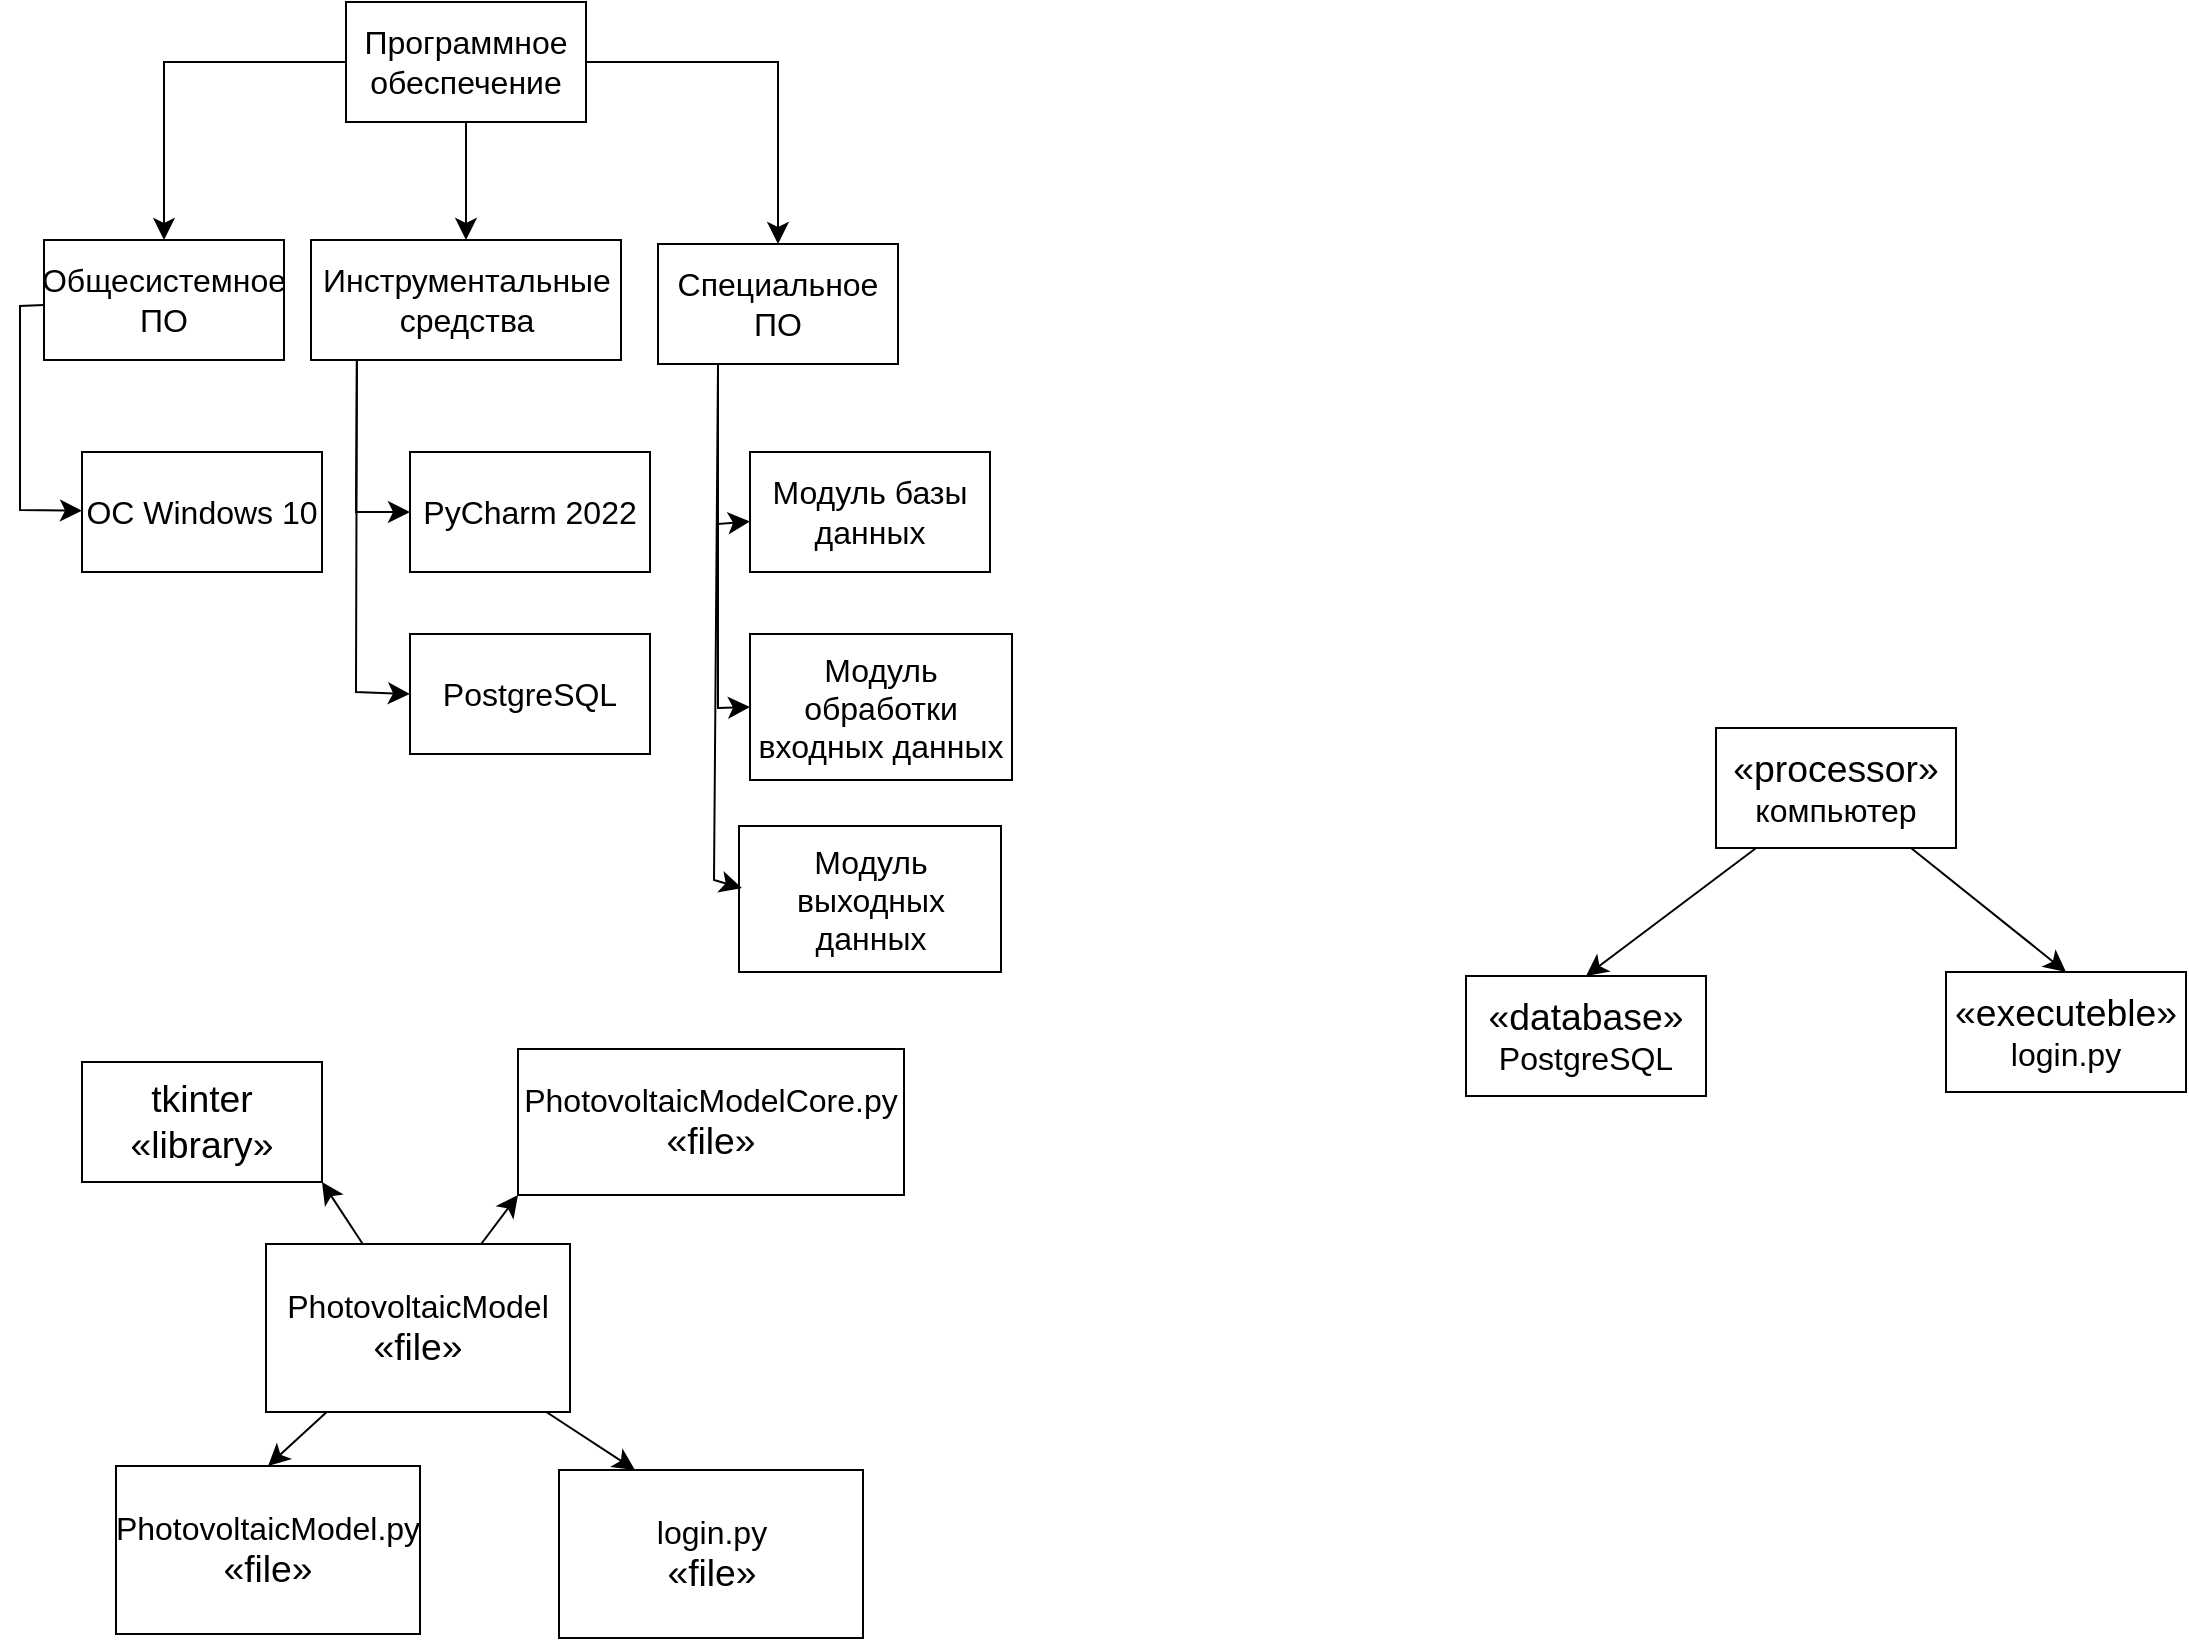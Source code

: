 <mxfile version="22.1.4" type="github">
  <diagram name="Страница — 1" id="VoEZJo4x_uYEtXxC_7kK">
    <mxGraphModel dx="675" dy="806" grid="0" gridSize="10" guides="1" tooltips="1" connect="1" arrows="1" fold="1" page="0" pageScale="1" pageWidth="827" pageHeight="1169" math="0" shadow="0">
      <root>
        <mxCell id="0" />
        <mxCell id="1" parent="0" />
        <mxCell id="uDlhfajTU3gqzJsvabU9-4" value="" style="edgeStyle=none;rounded=0;orthogonalLoop=1;jettySize=auto;html=1;fontSize=12;startSize=8;endSize=8;" parent="1" source="uDlhfajTU3gqzJsvabU9-1" target="uDlhfajTU3gqzJsvabU9-3" edge="1">
          <mxGeometry relative="1" as="geometry">
            <Array as="points">
              <mxPoint x="99" y="139" />
            </Array>
          </mxGeometry>
        </mxCell>
        <mxCell id="uDlhfajTU3gqzJsvabU9-6" value="" style="edgeStyle=none;curved=1;rounded=0;orthogonalLoop=1;jettySize=auto;html=1;fontSize=12;startSize=8;endSize=8;" parent="1" source="uDlhfajTU3gqzJsvabU9-1" target="uDlhfajTU3gqzJsvabU9-5" edge="1">
          <mxGeometry relative="1" as="geometry" />
        </mxCell>
        <mxCell id="uDlhfajTU3gqzJsvabU9-8" value="" style="edgeStyle=none;rounded=0;orthogonalLoop=1;jettySize=auto;html=1;fontSize=12;startSize=8;endSize=8;" parent="1" source="uDlhfajTU3gqzJsvabU9-1" target="uDlhfajTU3gqzJsvabU9-7" edge="1">
          <mxGeometry relative="1" as="geometry">
            <Array as="points">
              <mxPoint x="406" y="139" />
            </Array>
          </mxGeometry>
        </mxCell>
        <mxCell id="uDlhfajTU3gqzJsvabU9-1" value="Программное обеспечение" style="rounded=0;whiteSpace=wrap;html=1;fontSize=16;" parent="1" vertex="1">
          <mxGeometry x="190" y="109" width="120" height="60" as="geometry" />
        </mxCell>
        <mxCell id="uDlhfajTU3gqzJsvabU9-10" value="" style="edgeStyle=none;rounded=0;orthogonalLoop=1;jettySize=auto;html=1;fontSize=12;startSize=8;endSize=8;" parent="1" source="uDlhfajTU3gqzJsvabU9-3" target="uDlhfajTU3gqzJsvabU9-9" edge="1">
          <mxGeometry relative="1" as="geometry">
            <Array as="points">
              <mxPoint x="27" y="261" />
              <mxPoint x="27" y="363" />
            </Array>
          </mxGeometry>
        </mxCell>
        <mxCell id="uDlhfajTU3gqzJsvabU9-3" value="Общесистемное ПО" style="rounded=0;whiteSpace=wrap;html=1;fontSize=16;" parent="1" vertex="1">
          <mxGeometry x="39" y="228" width="120" height="60" as="geometry" />
        </mxCell>
        <mxCell id="uDlhfajTU3gqzJsvabU9-5" value="Инструментальные средства" style="whiteSpace=wrap;html=1;fontSize=16;rounded=0;" parent="1" vertex="1">
          <mxGeometry x="172.5" y="228" width="155" height="60" as="geometry" />
        </mxCell>
        <mxCell id="uDlhfajTU3gqzJsvabU9-7" value="Специальное ПО" style="whiteSpace=wrap;html=1;fontSize=16;rounded=0;" parent="1" vertex="1">
          <mxGeometry x="346" y="230" width="120" height="60" as="geometry" />
        </mxCell>
        <mxCell id="uDlhfajTU3gqzJsvabU9-9" value="ОС Windows 10" style="whiteSpace=wrap;html=1;fontSize=16;rounded=0;" parent="1" vertex="1">
          <mxGeometry x="58" y="334" width="120" height="60" as="geometry" />
        </mxCell>
        <mxCell id="uDlhfajTU3gqzJsvabU9-12" value="" style="endArrow=classic;html=1;rounded=0;fontSize=12;startSize=8;endSize=8;exitX=0.148;exitY=1.009;exitDx=0;exitDy=0;exitPerimeter=0;entryX=0;entryY=0.5;entryDx=0;entryDy=0;" parent="1" source="uDlhfajTU3gqzJsvabU9-5" target="uDlhfajTU3gqzJsvabU9-13" edge="1">
          <mxGeometry width="50" height="50" relative="1" as="geometry">
            <mxPoint x="202" y="306" as="sourcePoint" />
            <mxPoint x="195" y="391" as="targetPoint" />
            <Array as="points">
              <mxPoint x="195" y="364" />
            </Array>
          </mxGeometry>
        </mxCell>
        <mxCell id="uDlhfajTU3gqzJsvabU9-13" value="PyCharm 2022" style="rounded=0;whiteSpace=wrap;html=1;fontSize=16;" parent="1" vertex="1">
          <mxGeometry x="222" y="334" width="120" height="60" as="geometry" />
        </mxCell>
        <mxCell id="uDlhfajTU3gqzJsvabU9-15" value="" style="endArrow=classic;html=1;rounded=0;fontSize=12;startSize=8;endSize=8;exitX=0.148;exitY=1.007;exitDx=0;exitDy=0;exitPerimeter=0;entryX=0;entryY=0.5;entryDx=0;entryDy=0;" parent="1" source="uDlhfajTU3gqzJsvabU9-5" target="uDlhfajTU3gqzJsvabU9-16" edge="1">
          <mxGeometry width="50" height="50" relative="1" as="geometry">
            <mxPoint x="197" y="496" as="sourcePoint" />
            <mxPoint x="198" y="474" as="targetPoint" />
            <Array as="points">
              <mxPoint x="195" y="454" />
            </Array>
          </mxGeometry>
        </mxCell>
        <mxCell id="uDlhfajTU3gqzJsvabU9-16" value="PostgreSQL" style="rounded=0;whiteSpace=wrap;html=1;fontSize=16;" parent="1" vertex="1">
          <mxGeometry x="222" y="425" width="120" height="60" as="geometry" />
        </mxCell>
        <mxCell id="uDlhfajTU3gqzJsvabU9-18" value="" style="endArrow=classic;html=1;rounded=0;fontSize=12;startSize=8;endSize=8;exitX=0.25;exitY=1;exitDx=0;exitDy=0;" parent="1" source="uDlhfajTU3gqzJsvabU9-7" target="uDlhfajTU3gqzJsvabU9-19" edge="1">
          <mxGeometry width="50" height="50" relative="1" as="geometry">
            <mxPoint x="376" y="290" as="sourcePoint" />
            <mxPoint x="376" y="367" as="targetPoint" />
            <Array as="points">
              <mxPoint x="376" y="370" />
            </Array>
          </mxGeometry>
        </mxCell>
        <mxCell id="uDlhfajTU3gqzJsvabU9-19" value="Модуль базы данных" style="rounded=0;whiteSpace=wrap;html=1;fontSize=16;" parent="1" vertex="1">
          <mxGeometry x="392" y="334" width="120" height="60" as="geometry" />
        </mxCell>
        <mxCell id="uDlhfajTU3gqzJsvabU9-20" value="Модуль обработки входных данных" style="rounded=0;whiteSpace=wrap;html=1;fontSize=16;" parent="1" vertex="1">
          <mxGeometry x="392" y="425" width="131" height="73" as="geometry" />
        </mxCell>
        <mxCell id="uDlhfajTU3gqzJsvabU9-21" value="" style="endArrow=classic;html=1;rounded=0;fontSize=12;startSize=8;endSize=8;exitX=0.25;exitY=1;exitDx=0;exitDy=0;entryX=0;entryY=0.5;entryDx=0;entryDy=0;" parent="1" source="uDlhfajTU3gqzJsvabU9-7" target="uDlhfajTU3gqzJsvabU9-20" edge="1">
          <mxGeometry width="50" height="50" relative="1" as="geometry">
            <mxPoint x="331" y="554" as="sourcePoint" />
            <mxPoint x="381" y="504" as="targetPoint" />
            <Array as="points">
              <mxPoint x="376" y="462" />
            </Array>
          </mxGeometry>
        </mxCell>
        <mxCell id="uDlhfajTU3gqzJsvabU9-29" style="edgeStyle=none;curved=1;rounded=0;orthogonalLoop=1;jettySize=auto;html=1;entryX=1;entryY=1;entryDx=0;entryDy=0;fontSize=12;startSize=8;endSize=8;" parent="1" source="uDlhfajTU3gqzJsvabU9-23" target="uDlhfajTU3gqzJsvabU9-25" edge="1">
          <mxGeometry relative="1" as="geometry" />
        </mxCell>
        <mxCell id="uDlhfajTU3gqzJsvabU9-30" style="edgeStyle=none;curved=1;rounded=0;orthogonalLoop=1;jettySize=auto;html=1;entryX=0;entryY=1;entryDx=0;entryDy=0;fontSize=12;startSize=8;endSize=8;" parent="1" source="uDlhfajTU3gqzJsvabU9-23" target="uDlhfajTU3gqzJsvabU9-26" edge="1">
          <mxGeometry relative="1" as="geometry" />
        </mxCell>
        <mxCell id="uDlhfajTU3gqzJsvabU9-31" style="edgeStyle=none;curved=1;rounded=0;orthogonalLoop=1;jettySize=auto;html=1;entryX=0.5;entryY=0;entryDx=0;entryDy=0;fontSize=12;startSize=8;endSize=8;" parent="1" source="uDlhfajTU3gqzJsvabU9-23" target="uDlhfajTU3gqzJsvabU9-28" edge="1">
          <mxGeometry relative="1" as="geometry" />
        </mxCell>
        <mxCell id="uDlhfajTU3gqzJsvabU9-32" style="edgeStyle=none;curved=1;rounded=0;orthogonalLoop=1;jettySize=auto;html=1;entryX=0.25;entryY=0;entryDx=0;entryDy=0;fontSize=12;startSize=8;endSize=8;" parent="1" source="uDlhfajTU3gqzJsvabU9-23" target="uDlhfajTU3gqzJsvabU9-27" edge="1">
          <mxGeometry relative="1" as="geometry" />
        </mxCell>
        <mxCell id="uDlhfajTU3gqzJsvabU9-23" value="PhotovoltaicModel&lt;br&gt;&lt;span class=&quot;a&quot;&gt;&lt;span style=&quot;font-size:14.0pt;&lt;br/&gt;line-height:150%;mso-fareast-font-family:Calibri;mso-fareast-theme-font:minor-latin;&lt;br/&gt;mso-ansi-language:RU;mso-fareast-language:EN-US;mso-bidi-language:AR-SA&quot;&gt;«file»&lt;/span&gt;&lt;/span&gt;" style="rounded=0;whiteSpace=wrap;html=1;fontSize=16;" parent="1" vertex="1">
          <mxGeometry x="150" y="730" width="152" height="84" as="geometry" />
        </mxCell>
        <mxCell id="uDlhfajTU3gqzJsvabU9-25" value="&lt;span class=&quot;a&quot;&gt;&lt;span style=&quot;font-size:14.0pt;&lt;br/&gt;line-height:150%;mso-fareast-font-family:Calibri;mso-fareast-theme-font:minor-latin;&lt;br/&gt;mso-ansi-language:RU;mso-fareast-language:EN-US;mso-bidi-language:AR-SA&quot;&gt;tkinter&lt;br&gt;«library»&lt;/span&gt;&lt;/span&gt;" style="rounded=0;whiteSpace=wrap;html=1;fontSize=16;" parent="1" vertex="1">
          <mxGeometry x="58" y="639" width="120" height="60" as="geometry" />
        </mxCell>
        <mxCell id="uDlhfajTU3gqzJsvabU9-26" value="&lt;span class=&quot;a&quot;&gt;PhotovoltaicModelCore.py&lt;br&gt;&lt;span style=&quot;font-size:14.0pt;&lt;br/&gt;line-height:150%;mso-fareast-font-family:Calibri;mso-fareast-theme-font:minor-latin;&lt;br/&gt;mso-ansi-language:RU;mso-fareast-language:EN-US;mso-bidi-language:AR-SA&quot;&gt;«file»&lt;/span&gt;&lt;/span&gt;" style="rounded=0;whiteSpace=wrap;html=1;fontSize=16;" parent="1" vertex="1">
          <mxGeometry x="276" y="632.5" width="193" height="73" as="geometry" />
        </mxCell>
        <mxCell id="uDlhfajTU3gqzJsvabU9-27" value="login.py&lt;br&gt;&lt;span class=&quot;a&quot;&gt;&lt;span style=&quot;font-size:14.0pt;&lt;br/&gt;line-height:150%;mso-fareast-font-family:Calibri;mso-fareast-theme-font:minor-latin;&lt;br/&gt;mso-ansi-language:RU;mso-fareast-language:EN-US;mso-bidi-language:AR-SA&quot;&gt;«file»&lt;/span&gt;&lt;/span&gt;" style="rounded=0;whiteSpace=wrap;html=1;fontSize=16;" parent="1" vertex="1">
          <mxGeometry x="296.5" y="843" width="152" height="84" as="geometry" />
        </mxCell>
        <mxCell id="uDlhfajTU3gqzJsvabU9-28" value="PhotovoltaicModel.py&lt;br&gt;&lt;span class=&quot;a&quot;&gt;&lt;span style=&quot;font-size:14.0pt;&lt;br/&gt;line-height:150%;mso-fareast-font-family:Calibri;mso-fareast-theme-font:minor-latin;&lt;br/&gt;mso-ansi-language:RU;mso-fareast-language:EN-US;mso-bidi-language:AR-SA&quot;&gt;«file»&lt;/span&gt;&lt;/span&gt;" style="rounded=0;whiteSpace=wrap;html=1;fontSize=16;" parent="1" vertex="1">
          <mxGeometry x="75" y="841" width="152" height="84" as="geometry" />
        </mxCell>
        <mxCell id="uDlhfajTU3gqzJsvabU9-36" style="edgeStyle=none;curved=1;rounded=0;orthogonalLoop=1;jettySize=auto;html=1;entryX=0.5;entryY=0;entryDx=0;entryDy=0;fontSize=12;startSize=8;endSize=8;" parent="1" source="uDlhfajTU3gqzJsvabU9-33" target="uDlhfajTU3gqzJsvabU9-34" edge="1">
          <mxGeometry relative="1" as="geometry" />
        </mxCell>
        <mxCell id="uDlhfajTU3gqzJsvabU9-37" style="edgeStyle=none;curved=1;rounded=0;orthogonalLoop=1;jettySize=auto;html=1;entryX=0.5;entryY=0;entryDx=0;entryDy=0;fontSize=12;startSize=8;endSize=8;" parent="1" source="uDlhfajTU3gqzJsvabU9-33" target="uDlhfajTU3gqzJsvabU9-35" edge="1">
          <mxGeometry relative="1" as="geometry" />
        </mxCell>
        <mxCell id="uDlhfajTU3gqzJsvabU9-33" value="&lt;span class=&quot;a&quot;&gt;&lt;span style=&quot;font-size:14.0pt;&lt;br/&gt;line-height:150%;mso-fareast-font-family:Calibri;mso-fareast-theme-font:minor-latin;&lt;br/&gt;mso-ansi-language:RU;mso-fareast-language:EN-US;mso-bidi-language:AR-SA&quot;&gt;«processor»&lt;br&gt;&lt;/span&gt;&lt;/span&gt;компьютер" style="rounded=0;whiteSpace=wrap;html=1;fontSize=16;" parent="1" vertex="1">
          <mxGeometry x="875" y="472" width="120" height="60" as="geometry" />
        </mxCell>
        <mxCell id="uDlhfajTU3gqzJsvabU9-34" value="&lt;span class=&quot;a&quot;&gt;&lt;span style=&quot;font-size:14.0pt;&lt;br/&gt;line-height:150%;mso-fareast-font-family:Calibri;mso-fareast-theme-font:minor-latin;&lt;br/&gt;mso-ansi-language:RU;mso-fareast-language:EN-US;mso-bidi-language:AR-SA&quot;&gt;«database»&lt;br&gt;&lt;/span&gt;&lt;/span&gt;PostgreSQL" style="rounded=0;whiteSpace=wrap;html=1;fontSize=16;" parent="1" vertex="1">
          <mxGeometry x="750" y="596" width="120" height="60" as="geometry" />
        </mxCell>
        <mxCell id="uDlhfajTU3gqzJsvabU9-35" value="&lt;span class=&quot;a&quot;&gt;&lt;span style=&quot;font-size:14.0pt;&lt;br/&gt;line-height:150%;mso-fareast-font-family:Calibri;mso-fareast-theme-font:minor-latin;&lt;br/&gt;mso-ansi-language:RU;mso-fareast-language:EN-US;mso-bidi-language:AR-SA&quot;&gt;«executeble»&lt;br&gt;&lt;/span&gt;&lt;/span&gt;login.py" style="rounded=0;whiteSpace=wrap;html=1;fontSize=16;" parent="1" vertex="1">
          <mxGeometry x="990" y="594" width="120" height="60" as="geometry" />
        </mxCell>
        <mxCell id="fnIkYHsS6YIUJgK9Yxuw-1" value="Модуль выходных данных" style="rounded=0;whiteSpace=wrap;html=1;fontSize=16;" vertex="1" parent="1">
          <mxGeometry x="386.5" y="521" width="131" height="73" as="geometry" />
        </mxCell>
        <mxCell id="fnIkYHsS6YIUJgK9Yxuw-2" value="" style="endArrow=classic;html=1;rounded=0;fontSize=12;startSize=8;endSize=8;exitX=0.25;exitY=1;exitDx=0;exitDy=0;entryX=0.011;entryY=0.425;entryDx=0;entryDy=0;entryPerimeter=0;" edge="1" parent="1" source="uDlhfajTU3gqzJsvabU9-7" target="fnIkYHsS6YIUJgK9Yxuw-1">
          <mxGeometry width="50" height="50" relative="1" as="geometry">
            <mxPoint x="284" y="627" as="sourcePoint" />
            <mxPoint x="334" y="577" as="targetPoint" />
            <Array as="points">
              <mxPoint x="374" y="548" />
            </Array>
          </mxGeometry>
        </mxCell>
      </root>
    </mxGraphModel>
  </diagram>
</mxfile>
